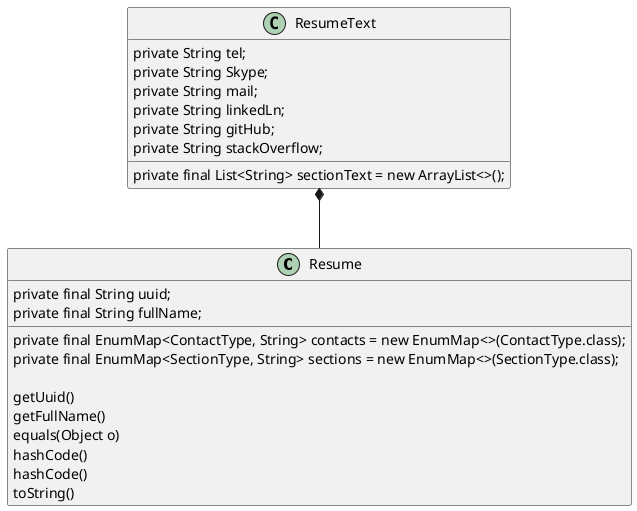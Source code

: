 @startuml
'https://plantuml.com/class-diagram

 class Resume {
    private final String uuid;
    private final String fullName;
    private final EnumMap<ContactType, String> contacts = new EnumMap<>(ContactType.class);
    private final EnumMap<SectionType, String> sections = new EnumMap<>(SectionType.class);

     getUuid()
     getFullName()
     equals(Object o)
     hashCode()
     hashCode()
     toString()
}
 ResumeText *--  Resume
     class ResumeText {
        private String tel;
        private String Skype;
        private String mail;
        private String linkedLn;
        private String gitHub;
        private String stackOverflow;

        private final List<String> sectionText = new ArrayList<>();

    }



@enduml
